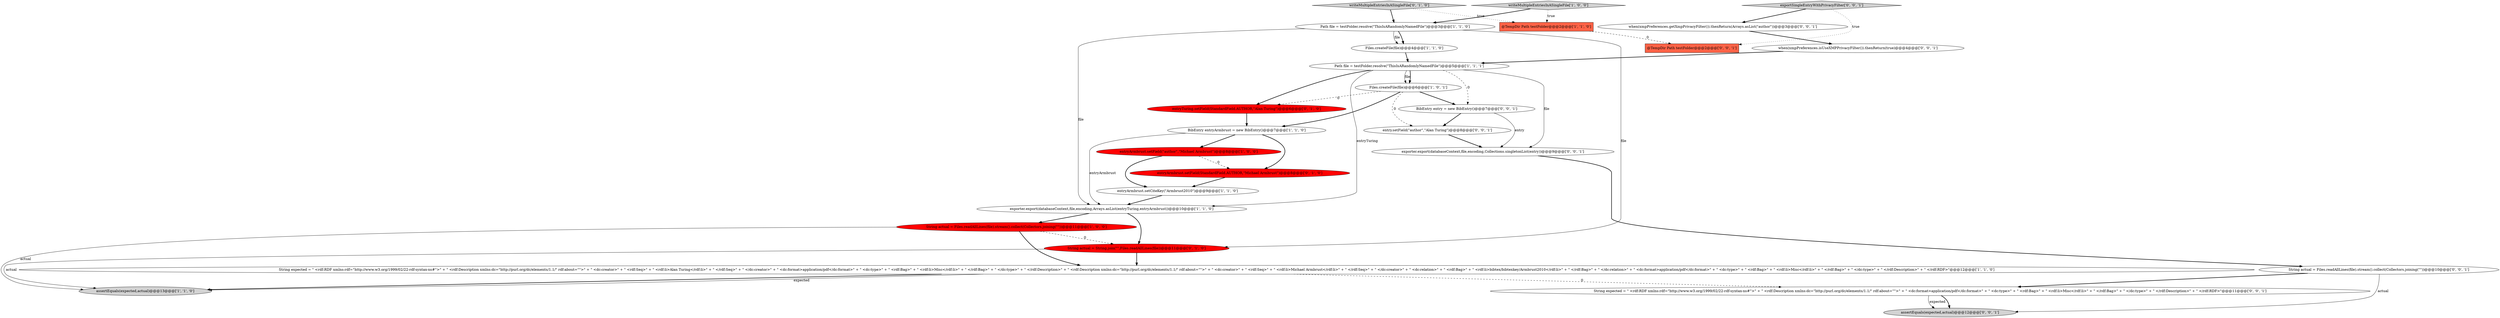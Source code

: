 digraph {
0 [style = filled, label = "Files.createFile(file)@@@6@@@['1', '0', '1']", fillcolor = white, shape = ellipse image = "AAA0AAABBB1BBB"];
2 [style = filled, label = "Path file = testFolder.resolve(\"ThisIsARandomlyNamedFile\")@@@3@@@['1', '1', '0']", fillcolor = white, shape = ellipse image = "AAA0AAABBB1BBB"];
15 [style = filled, label = "writeMultipleEntriesInASingleFile['0', '1', '0']", fillcolor = lightgray, shape = diamond image = "AAA0AAABBB2BBB"];
14 [style = filled, label = "entryTuring.setField(StandardField.AUTHOR,\"Alan Turing\")@@@6@@@['0', '1', '0']", fillcolor = red, shape = ellipse image = "AAA1AAABBB2BBB"];
11 [style = filled, label = "String expected = \" <rdf:RDF xmlns:rdf=\"http://www.w3.org/1999/02/22-rdf-syntax-ns#\">\" + \" <rdf:Description xmlns:dc=\"http://purl.org/dc/elements/1.1/\" rdf:about=\"\">\" + \" <dc:creator>\" + \" <rdf:Seq>\" + \" <rdf:li>Alan Turing</rdf:li>\" + \" </rdf:Seq>\" + \" </dc:creator>\" + \" <dc:format>application/pdf</dc:format>\" + \" <dc:type>\" + \" <rdf:Bag>\" + \" <rdf:li>Misc</rdf:li>\" + \" </rdf:Bag>\" + \" </dc:type>\" + \" </rdf:Description>\" + \" <rdf:Description xmlns:dc=\"http://purl.org/dc/elements/1.1/\" rdf:about=\"\">\" + \" <dc:creator>\" + \" <rdf:Seq>\" + \" <rdf:li>Michael Armbrust</rdf:li>\" + \" </rdf:Seq>\" + \" </dc:creator>\" + \" <dc:relation>\" + \" <rdf:Bag>\" + \" <rdf:li>bibtex/bibtexkey/Armbrust2010</rdf:li>\" + \" </rdf:Bag>\" + \" </dc:relation>\" + \" <dc:format>application/pdf</dc:format>\" + \" <dc:type>\" + \" <rdf:Bag>\" + \" <rdf:li>Misc</rdf:li>\" + \" </rdf:Bag>\" + \" </dc:type>\" + \" </rdf:Description>\" + \" </rdf:RDF>\"@@@12@@@['1', '1', '0']", fillcolor = white, shape = ellipse image = "AAA0AAABBB1BBB"];
17 [style = filled, label = "when(xmpPreferences.getXmpPrivacyFilter()).thenReturn(Arrays.asList(\"author\"))@@@3@@@['0', '0', '1']", fillcolor = white, shape = ellipse image = "AAA0AAABBB3BBB"];
13 [style = filled, label = "entryArmbrust.setField(StandardField.AUTHOR,\"Michael Armbrust\")@@@8@@@['0', '1', '0']", fillcolor = red, shape = ellipse image = "AAA1AAABBB2BBB"];
23 [style = filled, label = "assertEquals(expected,actual)@@@12@@@['0', '0', '1']", fillcolor = lightgray, shape = ellipse image = "AAA0AAABBB3BBB"];
18 [style = filled, label = "String expected = \" <rdf:RDF xmlns:rdf=\"http://www.w3.org/1999/02/22-rdf-syntax-ns#\">\" + \" <rdf:Description xmlns:dc=\"http://purl.org/dc/elements/1.1/\" rdf:about=\"\">\" + \" <dc:format>application/pdf</dc:format>\" + \" <dc:type>\" + \" <rdf:Bag>\" + \" <rdf:li>Misc</rdf:li>\" + \" </rdf:Bag>\" + \" </dc:type>\" + \" </rdf:Description>\" + \" </rdf:RDF>\"@@@11@@@['0', '0', '1']", fillcolor = white, shape = ellipse image = "AAA0AAABBB3BBB"];
12 [style = filled, label = "entryArmbrust.setField(\"author\",\"Michael Armbrust\")@@@8@@@['1', '0', '0']", fillcolor = red, shape = ellipse image = "AAA1AAABBB1BBB"];
16 [style = filled, label = "String actual = String.join(\"\",Files.readAllLines(file))@@@11@@@['0', '1', '0']", fillcolor = red, shape = ellipse image = "AAA1AAABBB2BBB"];
26 [style = filled, label = "exportSingleEntryWithPrivacyFilter['0', '0', '1']", fillcolor = lightgray, shape = diamond image = "AAA0AAABBB3BBB"];
25 [style = filled, label = "@TempDir Path testFolder@@@2@@@['0', '0', '1']", fillcolor = tomato, shape = box image = "AAA0AAABBB3BBB"];
8 [style = filled, label = "@TempDir Path testFolder@@@2@@@['1', '1', '0']", fillcolor = tomato, shape = box image = "AAA0AAABBB1BBB"];
3 [style = filled, label = "String actual = Files.readAllLines(file).stream().collect(Collectors.joining(\"\"))@@@11@@@['1', '0', '0']", fillcolor = red, shape = ellipse image = "AAA1AAABBB1BBB"];
20 [style = filled, label = "entry.setField(\"author\",\"Alan Turing\")@@@8@@@['0', '0', '1']", fillcolor = white, shape = ellipse image = "AAA0AAABBB3BBB"];
1 [style = filled, label = "writeMultipleEntriesInASingleFile['1', '0', '0']", fillcolor = lightgray, shape = diamond image = "AAA0AAABBB1BBB"];
21 [style = filled, label = "exporter.export(databaseContext,file,encoding,Collections.singletonList(entry))@@@9@@@['0', '0', '1']", fillcolor = white, shape = ellipse image = "AAA0AAABBB3BBB"];
7 [style = filled, label = "entryArmbrust.setCiteKey(\"Armbrust2010\")@@@9@@@['1', '1', '0']", fillcolor = white, shape = ellipse image = "AAA0AAABBB1BBB"];
22 [style = filled, label = "String actual = Files.readAllLines(file).stream().collect(Collectors.joining(\"\"))@@@10@@@['0', '0', '1']", fillcolor = white, shape = ellipse image = "AAA0AAABBB3BBB"];
4 [style = filled, label = "exporter.export(databaseContext,file,encoding,Arrays.asList(entryTuring,entryArmbrust))@@@10@@@['1', '1', '0']", fillcolor = white, shape = ellipse image = "AAA0AAABBB1BBB"];
9 [style = filled, label = "assertEquals(expected,actual)@@@13@@@['1', '1', '0']", fillcolor = lightgray, shape = ellipse image = "AAA0AAABBB1BBB"];
5 [style = filled, label = "Path file = testFolder.resolve(\"ThisIsARandomlyNamedFile\")@@@5@@@['1', '1', '1']", fillcolor = white, shape = ellipse image = "AAA0AAABBB1BBB"];
24 [style = filled, label = "when(xmpPreferences.isUseXMPPrivacyFilter()).thenReturn(true)@@@4@@@['0', '0', '1']", fillcolor = white, shape = ellipse image = "AAA0AAABBB3BBB"];
19 [style = filled, label = "BibEntry entry = new BibEntry()@@@7@@@['0', '0', '1']", fillcolor = white, shape = ellipse image = "AAA0AAABBB3BBB"];
6 [style = filled, label = "BibEntry entryArmbrust = new BibEntry()@@@7@@@['1', '1', '0']", fillcolor = white, shape = ellipse image = "AAA0AAABBB1BBB"];
10 [style = filled, label = "Files.createFile(file)@@@4@@@['1', '1', '0']", fillcolor = white, shape = ellipse image = "AAA0AAABBB1BBB"];
2->16 [style = solid, label="file"];
4->3 [style = bold, label=""];
15->2 [style = bold, label=""];
19->21 [style = solid, label="entry"];
16->11 [style = bold, label=""];
18->23 [style = bold, label=""];
26->17 [style = bold, label=""];
0->6 [style = bold, label=""];
0->19 [style = bold, label=""];
26->25 [style = dotted, label="true"];
19->20 [style = bold, label=""];
2->4 [style = solid, label="file"];
5->0 [style = solid, label="file"];
3->16 [style = dashed, label="0"];
3->11 [style = bold, label=""];
7->4 [style = bold, label=""];
5->14 [style = bold, label=""];
2->10 [style = bold, label=""];
11->9 [style = bold, label=""];
0->20 [style = dashed, label="0"];
12->7 [style = bold, label=""];
24->5 [style = bold, label=""];
20->21 [style = bold, label=""];
11->9 [style = solid, label="expected"];
0->14 [style = dashed, label="0"];
16->9 [style = solid, label="actual"];
17->24 [style = bold, label=""];
6->4 [style = solid, label="entryArmbrust"];
22->18 [style = bold, label=""];
3->9 [style = solid, label="actual"];
10->5 [style = bold, label=""];
15->8 [style = dotted, label="true"];
5->0 [style = bold, label=""];
21->22 [style = bold, label=""];
13->7 [style = bold, label=""];
18->23 [style = solid, label="expected"];
11->18 [style = dashed, label="0"];
6->13 [style = bold, label=""];
5->21 [style = solid, label="file"];
1->8 [style = dotted, label="true"];
2->10 [style = solid, label="file"];
8->25 [style = dashed, label="0"];
1->2 [style = bold, label=""];
12->13 [style = dashed, label="0"];
5->19 [style = dashed, label="0"];
22->23 [style = solid, label="actual"];
14->6 [style = bold, label=""];
4->16 [style = bold, label=""];
5->4 [style = solid, label="entryTuring"];
6->12 [style = bold, label=""];
}
